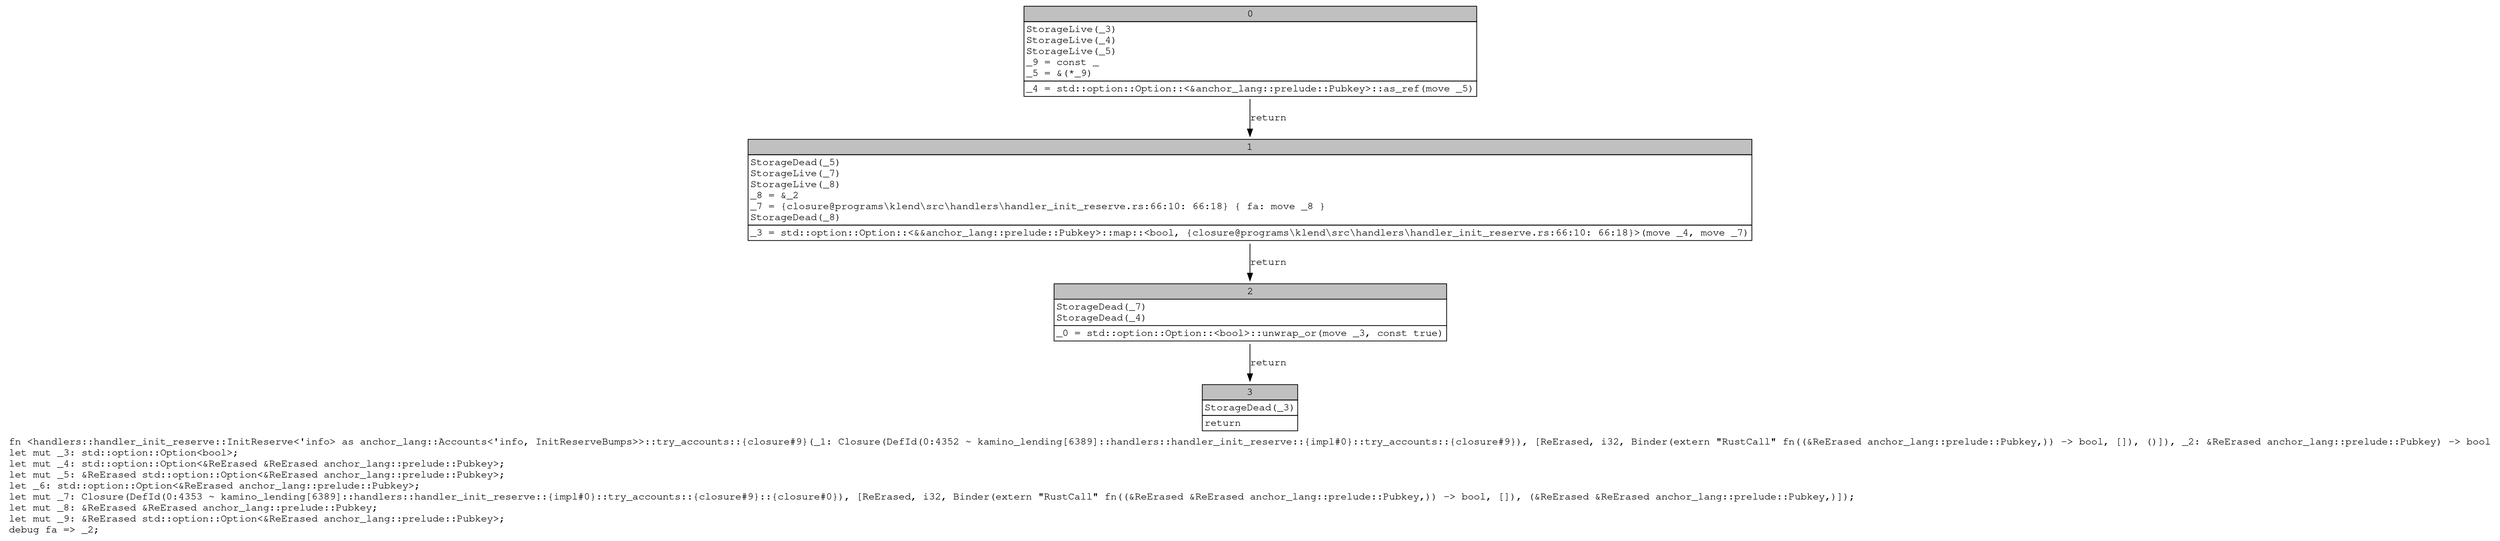 digraph Mir_0_4352 {
    graph [fontname="Courier, monospace"];
    node [fontname="Courier, monospace"];
    edge [fontname="Courier, monospace"];
    label=<fn &lt;handlers::handler_init_reserve::InitReserve&lt;'info&gt; as anchor_lang::Accounts&lt;'info, InitReserveBumps&gt;&gt;::try_accounts::{closure#9}(_1: Closure(DefId(0:4352 ~ kamino_lending[6389]::handlers::handler_init_reserve::{impl#0}::try_accounts::{closure#9}), [ReErased, i32, Binder(extern &quot;RustCall&quot; fn((&amp;ReErased anchor_lang::prelude::Pubkey,)) -&gt; bool, []), ()]), _2: &amp;ReErased anchor_lang::prelude::Pubkey) -&gt; bool<br align="left"/>let mut _3: std::option::Option&lt;bool&gt;;<br align="left"/>let mut _4: std::option::Option&lt;&amp;ReErased &amp;ReErased anchor_lang::prelude::Pubkey&gt;;<br align="left"/>let mut _5: &amp;ReErased std::option::Option&lt;&amp;ReErased anchor_lang::prelude::Pubkey&gt;;<br align="left"/>let _6: std::option::Option&lt;&amp;ReErased anchor_lang::prelude::Pubkey&gt;;<br align="left"/>let mut _7: Closure(DefId(0:4353 ~ kamino_lending[6389]::handlers::handler_init_reserve::{impl#0}::try_accounts::{closure#9}::{closure#0}), [ReErased, i32, Binder(extern &quot;RustCall&quot; fn((&amp;ReErased &amp;ReErased anchor_lang::prelude::Pubkey,)) -&gt; bool, []), (&amp;ReErased &amp;ReErased anchor_lang::prelude::Pubkey,)]);<br align="left"/>let mut _8: &amp;ReErased &amp;ReErased anchor_lang::prelude::Pubkey;<br align="left"/>let mut _9: &amp;ReErased std::option::Option&lt;&amp;ReErased anchor_lang::prelude::Pubkey&gt;;<br align="left"/>debug fa =&gt; _2;<br align="left"/>>;
    bb0__0_4352 [shape="none", label=<<table border="0" cellborder="1" cellspacing="0"><tr><td bgcolor="gray" align="center" colspan="1">0</td></tr><tr><td align="left" balign="left">StorageLive(_3)<br/>StorageLive(_4)<br/>StorageLive(_5)<br/>_9 = const _<br/>_5 = &amp;(*_9)<br/></td></tr><tr><td align="left">_4 = std::option::Option::&lt;&amp;anchor_lang::prelude::Pubkey&gt;::as_ref(move _5)</td></tr></table>>];
    bb1__0_4352 [shape="none", label=<<table border="0" cellborder="1" cellspacing="0"><tr><td bgcolor="gray" align="center" colspan="1">1</td></tr><tr><td align="left" balign="left">StorageDead(_5)<br/>StorageLive(_7)<br/>StorageLive(_8)<br/>_8 = &amp;_2<br/>_7 = {closure@programs\klend\src\handlers\handler_init_reserve.rs:66:10: 66:18} { fa: move _8 }<br/>StorageDead(_8)<br/></td></tr><tr><td align="left">_3 = std::option::Option::&lt;&amp;&amp;anchor_lang::prelude::Pubkey&gt;::map::&lt;bool, {closure@programs\klend\src\handlers\handler_init_reserve.rs:66:10: 66:18}&gt;(move _4, move _7)</td></tr></table>>];
    bb2__0_4352 [shape="none", label=<<table border="0" cellborder="1" cellspacing="0"><tr><td bgcolor="gray" align="center" colspan="1">2</td></tr><tr><td align="left" balign="left">StorageDead(_7)<br/>StorageDead(_4)<br/></td></tr><tr><td align="left">_0 = std::option::Option::&lt;bool&gt;::unwrap_or(move _3, const true)</td></tr></table>>];
    bb3__0_4352 [shape="none", label=<<table border="0" cellborder="1" cellspacing="0"><tr><td bgcolor="gray" align="center" colspan="1">3</td></tr><tr><td align="left" balign="left">StorageDead(_3)<br/></td></tr><tr><td align="left">return</td></tr></table>>];
    bb0__0_4352 -> bb1__0_4352 [label="return"];
    bb1__0_4352 -> bb2__0_4352 [label="return"];
    bb2__0_4352 -> bb3__0_4352 [label="return"];
}
